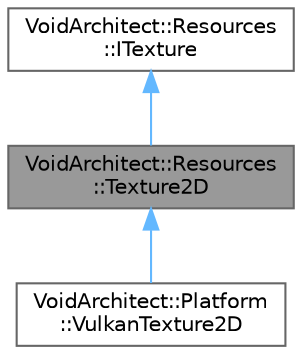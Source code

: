 digraph "VoidArchitect::Resources::Texture2D"
{
 // LATEX_PDF_SIZE
  bgcolor="transparent";
  edge [fontname=Helvetica,fontsize=10,labelfontname=Helvetica,labelfontsize=10];
  node [fontname=Helvetica,fontsize=10,shape=box,height=0.2,width=0.4];
  Node1 [id="Node000001",label="VoidArchitect::Resources\l::Texture2D",height=0.2,width=0.4,color="gray40", fillcolor="grey60", style="filled", fontcolor="black",tooltip=" "];
  Node2 -> Node1 [id="edge1_Node000001_Node000002",dir="back",color="steelblue1",style="solid",tooltip=" "];
  Node2 [id="Node000002",label="VoidArchitect::Resources\l::ITexture",height=0.2,width=0.4,color="gray40", fillcolor="white", style="filled",URL="$class_void_architect_1_1_resources_1_1_i_texture.html",tooltip=" "];
  Node1 -> Node3 [id="edge2_Node000001_Node000003",dir="back",color="steelblue1",style="solid",tooltip=" "];
  Node3 [id="Node000003",label="VoidArchitect::Platform\l::VulkanTexture2D",height=0.2,width=0.4,color="gray40", fillcolor="white", style="filled",URL="$class_void_architect_1_1_platform_1_1_vulkan_texture2_d.html",tooltip=" "];
}
